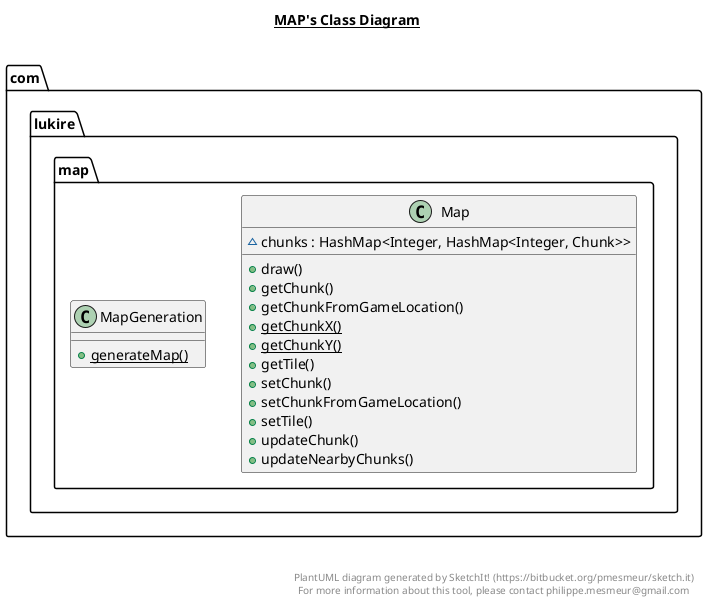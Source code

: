 @startuml

title __MAP's Class Diagram__\n

  namespace com.lukire.map {
    class com.lukire.map.Map {
        ~ chunks : HashMap<Integer, HashMap<Integer, Chunk>>
        + draw()
        + getChunk()
        + getChunkFromGameLocation()
        {static} + getChunkX()
        {static} + getChunkY()
        + getTile()
        + setChunk()
        + setChunkFromGameLocation()
        + setTile()
        + updateChunk()
        + updateNearbyChunks()
    }
  }
  

  namespace com.lukire.map {
    class com.lukire.map.MapGeneration {
        {static} + generateMap()
    }
  }
  



right footer


PlantUML diagram generated by SketchIt! (https://bitbucket.org/pmesmeur/sketch.it)
For more information about this tool, please contact philippe.mesmeur@gmail.com
endfooter

@enduml

